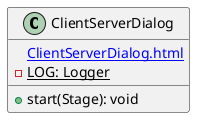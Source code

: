 @startuml

    class ClientServerDialog {
        [[ClientServerDialog.html]]
        {static} -LOG: Logger
        +start(Stage): void
    }

@enduml
